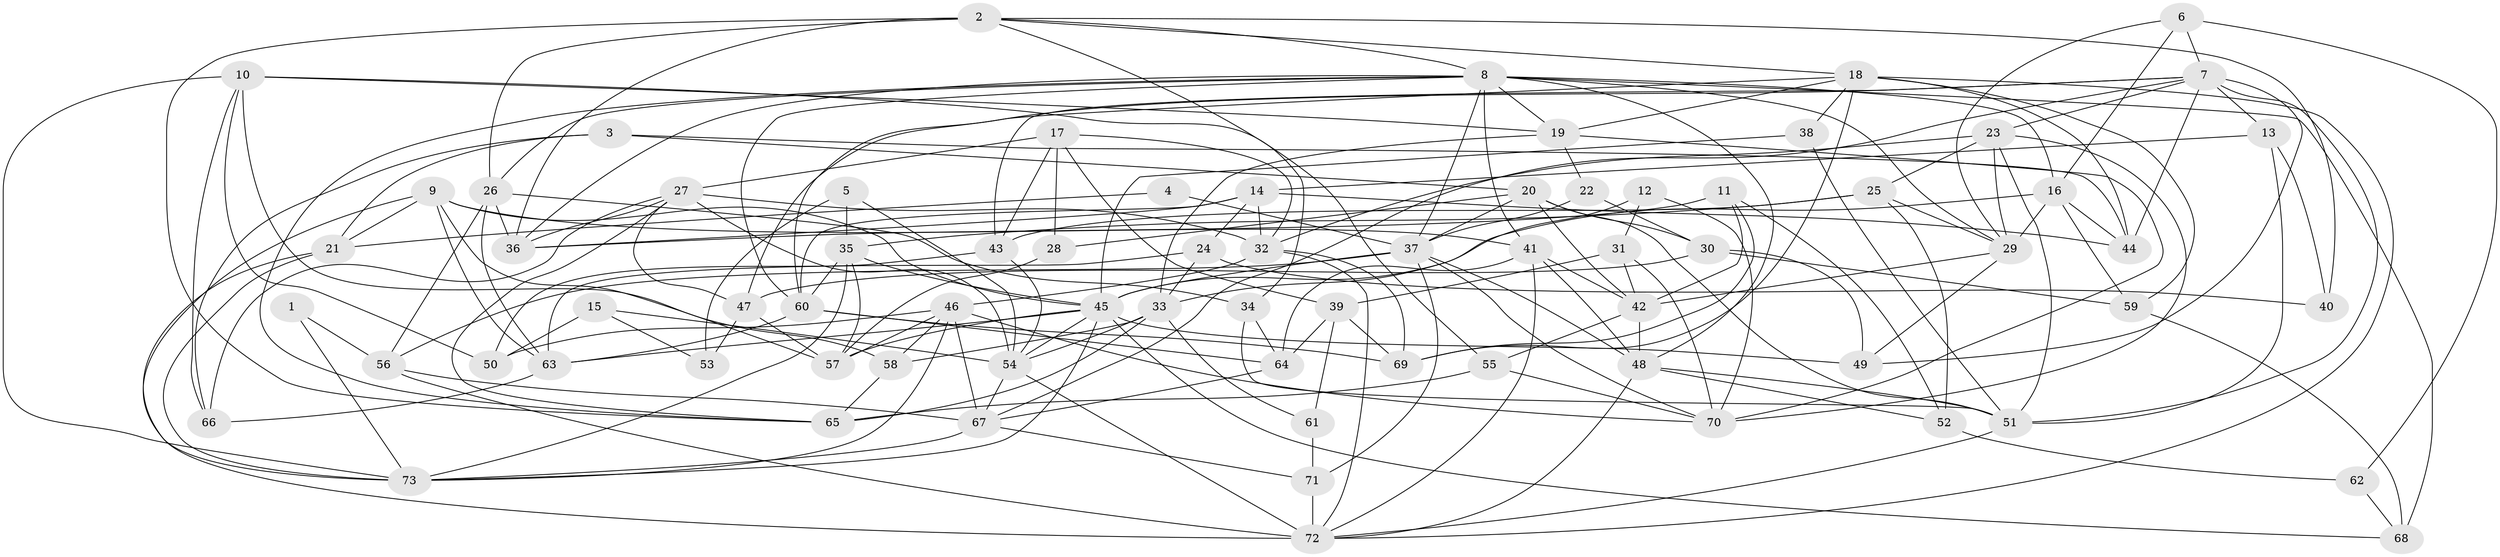 // original degree distribution, {3: 0.17123287671232876, 4: 0.3219178082191781, 6: 0.0958904109589041, 2: 0.19863013698630136, 5: 0.14383561643835616, 7: 0.0547945205479452, 10: 0.00684931506849315, 8: 0.00684931506849315}
// Generated by graph-tools (version 1.1) at 2025/02/03/09/25 03:02:07]
// undirected, 73 vertices, 198 edges
graph export_dot {
graph [start="1"]
  node [color=gray90,style=filled];
  1;
  2;
  3;
  4;
  5;
  6;
  7;
  8;
  9;
  10;
  11;
  12;
  13;
  14;
  15;
  16;
  17;
  18;
  19;
  20;
  21;
  22;
  23;
  24;
  25;
  26;
  27;
  28;
  29;
  30;
  31;
  32;
  33;
  34;
  35;
  36;
  37;
  38;
  39;
  40;
  41;
  42;
  43;
  44;
  45;
  46;
  47;
  48;
  49;
  50;
  51;
  52;
  53;
  54;
  55;
  56;
  57;
  58;
  59;
  60;
  61;
  62;
  63;
  64;
  65;
  66;
  67;
  68;
  69;
  70;
  71;
  72;
  73;
  1 -- 56 [weight=1.0];
  1 -- 73 [weight=1.0];
  2 -- 8 [weight=1.0];
  2 -- 18 [weight=1.0];
  2 -- 26 [weight=1.0];
  2 -- 36 [weight=1.0];
  2 -- 40 [weight=1.0];
  2 -- 55 [weight=1.0];
  2 -- 65 [weight=2.0];
  3 -- 20 [weight=1.0];
  3 -- 21 [weight=1.0];
  3 -- 44 [weight=1.0];
  3 -- 66 [weight=1.0];
  4 -- 21 [weight=1.0];
  4 -- 37 [weight=1.0];
  5 -- 35 [weight=2.0];
  5 -- 53 [weight=1.0];
  5 -- 54 [weight=1.0];
  6 -- 7 [weight=1.0];
  6 -- 16 [weight=1.0];
  6 -- 29 [weight=1.0];
  6 -- 62 [weight=1.0];
  7 -- 13 [weight=1.0];
  7 -- 23 [weight=1.0];
  7 -- 43 [weight=1.0];
  7 -- 44 [weight=1.0];
  7 -- 47 [weight=1.0];
  7 -- 49 [weight=1.0];
  7 -- 51 [weight=1.0];
  7 -- 67 [weight=1.0];
  8 -- 16 [weight=1.0];
  8 -- 19 [weight=1.0];
  8 -- 26 [weight=1.0];
  8 -- 29 [weight=1.0];
  8 -- 36 [weight=1.0];
  8 -- 37 [weight=1.0];
  8 -- 41 [weight=1.0];
  8 -- 48 [weight=1.0];
  8 -- 60 [weight=1.0];
  8 -- 65 [weight=1.0];
  8 -- 68 [weight=2.0];
  9 -- 21 [weight=1.0];
  9 -- 41 [weight=1.0];
  9 -- 45 [weight=3.0];
  9 -- 57 [weight=1.0];
  9 -- 63 [weight=2.0];
  9 -- 73 [weight=1.0];
  10 -- 19 [weight=1.0];
  10 -- 34 [weight=1.0];
  10 -- 50 [weight=1.0];
  10 -- 58 [weight=1.0];
  10 -- 66 [weight=1.0];
  10 -- 73 [weight=1.0];
  11 -- 36 [weight=1.0];
  11 -- 42 [weight=1.0];
  11 -- 52 [weight=1.0];
  11 -- 69 [weight=1.0];
  12 -- 31 [weight=1.0];
  12 -- 33 [weight=1.0];
  12 -- 70 [weight=1.0];
  13 -- 14 [weight=1.0];
  13 -- 40 [weight=1.0];
  13 -- 51 [weight=1.0];
  14 -- 24 [weight=1.0];
  14 -- 32 [weight=1.0];
  14 -- 36 [weight=1.0];
  14 -- 44 [weight=1.0];
  14 -- 60 [weight=1.0];
  15 -- 50 [weight=1.0];
  15 -- 53 [weight=1.0];
  15 -- 54 [weight=1.0];
  16 -- 29 [weight=1.0];
  16 -- 44 [weight=1.0];
  16 -- 45 [weight=1.0];
  16 -- 59 [weight=1.0];
  17 -- 27 [weight=1.0];
  17 -- 28 [weight=1.0];
  17 -- 32 [weight=1.0];
  17 -- 39 [weight=1.0];
  17 -- 43 [weight=1.0];
  18 -- 19 [weight=1.0];
  18 -- 38 [weight=2.0];
  18 -- 44 [weight=2.0];
  18 -- 59 [weight=1.0];
  18 -- 60 [weight=1.0];
  18 -- 69 [weight=1.0];
  18 -- 72 [weight=1.0];
  19 -- 22 [weight=1.0];
  19 -- 33 [weight=1.0];
  19 -- 70 [weight=1.0];
  20 -- 28 [weight=1.0];
  20 -- 30 [weight=1.0];
  20 -- 37 [weight=1.0];
  20 -- 42 [weight=1.0];
  20 -- 51 [weight=1.0];
  21 -- 72 [weight=1.0];
  21 -- 73 [weight=1.0];
  22 -- 30 [weight=1.0];
  22 -- 37 [weight=1.0];
  23 -- 25 [weight=2.0];
  23 -- 29 [weight=1.0];
  23 -- 32 [weight=1.0];
  23 -- 51 [weight=1.0];
  23 -- 70 [weight=1.0];
  24 -- 33 [weight=1.0];
  24 -- 40 [weight=1.0];
  24 -- 63 [weight=1.0];
  25 -- 29 [weight=1.0];
  25 -- 35 [weight=1.0];
  25 -- 43 [weight=2.0];
  25 -- 52 [weight=1.0];
  26 -- 34 [weight=1.0];
  26 -- 36 [weight=1.0];
  26 -- 56 [weight=1.0];
  26 -- 63 [weight=1.0];
  27 -- 32 [weight=1.0];
  27 -- 36 [weight=1.0];
  27 -- 47 [weight=1.0];
  27 -- 54 [weight=1.0];
  27 -- 65 [weight=2.0];
  27 -- 66 [weight=1.0];
  28 -- 57 [weight=1.0];
  29 -- 42 [weight=1.0];
  29 -- 49 [weight=1.0];
  30 -- 47 [weight=1.0];
  30 -- 49 [weight=1.0];
  30 -- 59 [weight=1.0];
  31 -- 39 [weight=1.0];
  31 -- 42 [weight=1.0];
  31 -- 70 [weight=1.0];
  32 -- 46 [weight=1.0];
  32 -- 69 [weight=1.0];
  32 -- 72 [weight=1.0];
  33 -- 54 [weight=1.0];
  33 -- 58 [weight=1.0];
  33 -- 61 [weight=1.0];
  33 -- 65 [weight=1.0];
  34 -- 51 [weight=1.0];
  34 -- 64 [weight=1.0];
  35 -- 45 [weight=1.0];
  35 -- 57 [weight=1.0];
  35 -- 60 [weight=1.0];
  35 -- 73 [weight=1.0];
  37 -- 45 [weight=1.0];
  37 -- 48 [weight=1.0];
  37 -- 56 [weight=1.0];
  37 -- 70 [weight=1.0];
  37 -- 71 [weight=1.0];
  38 -- 45 [weight=1.0];
  38 -- 51 [weight=1.0];
  39 -- 61 [weight=1.0];
  39 -- 64 [weight=1.0];
  39 -- 69 [weight=1.0];
  41 -- 42 [weight=1.0];
  41 -- 48 [weight=1.0];
  41 -- 64 [weight=1.0];
  41 -- 72 [weight=1.0];
  42 -- 48 [weight=1.0];
  42 -- 55 [weight=1.0];
  43 -- 50 [weight=1.0];
  43 -- 54 [weight=1.0];
  45 -- 49 [weight=1.0];
  45 -- 54 [weight=1.0];
  45 -- 57 [weight=1.0];
  45 -- 63 [weight=1.0];
  45 -- 68 [weight=1.0];
  45 -- 73 [weight=1.0];
  46 -- 50 [weight=1.0];
  46 -- 57 [weight=1.0];
  46 -- 58 [weight=1.0];
  46 -- 67 [weight=1.0];
  46 -- 70 [weight=1.0];
  46 -- 73 [weight=1.0];
  47 -- 53 [weight=2.0];
  47 -- 57 [weight=1.0];
  48 -- 51 [weight=1.0];
  48 -- 52 [weight=1.0];
  48 -- 72 [weight=1.0];
  51 -- 72 [weight=1.0];
  52 -- 62 [weight=1.0];
  54 -- 67 [weight=1.0];
  54 -- 72 [weight=1.0];
  55 -- 65 [weight=2.0];
  55 -- 70 [weight=1.0];
  56 -- 67 [weight=1.0];
  56 -- 72 [weight=1.0];
  58 -- 65 [weight=1.0];
  59 -- 68 [weight=1.0];
  60 -- 63 [weight=2.0];
  60 -- 64 [weight=1.0];
  60 -- 69 [weight=1.0];
  61 -- 71 [weight=2.0];
  62 -- 68 [weight=1.0];
  63 -- 66 [weight=1.0];
  64 -- 67 [weight=1.0];
  67 -- 71 [weight=1.0];
  67 -- 73 [weight=1.0];
  71 -- 72 [weight=3.0];
}
